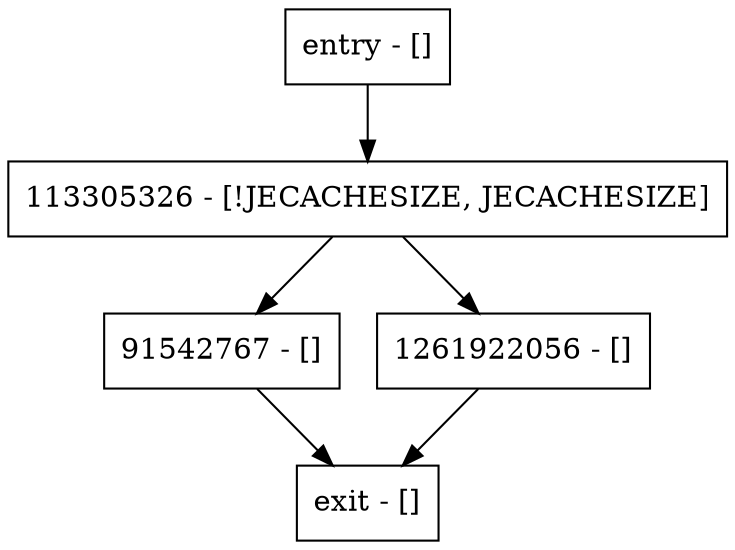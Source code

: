 digraph getInternalName {
node [shape=record];
entry [label="entry - []"];
exit [label="exit - []"];
91542767 [label="91542767 - []"];
113305326 [label="113305326 - [!JECACHESIZE, JECACHESIZE]"];
1261922056 [label="1261922056 - []"];
entry;
exit;
entry -> 113305326;
91542767 -> exit;
113305326 -> 91542767;
113305326 -> 1261922056;
1261922056 -> exit;
}
